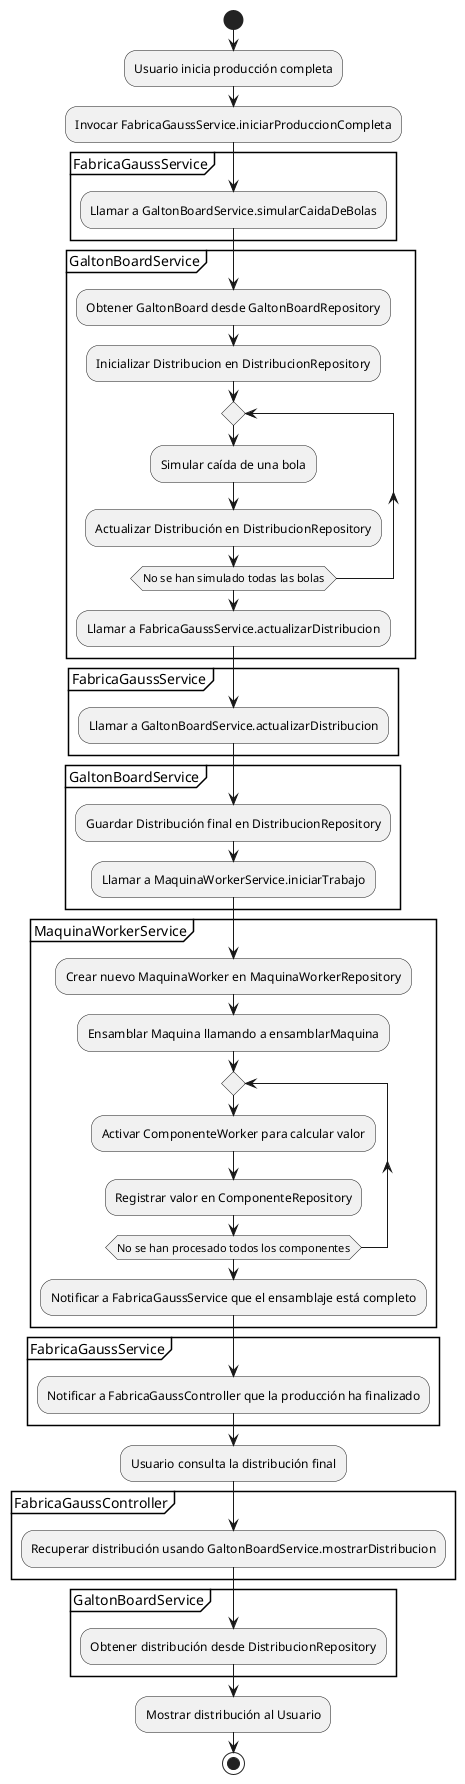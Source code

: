 @startuml
start

:Usuario inicia producción completa;
:Invocar FabricaGaussService.iniciarProduccionCompleta;

partition "FabricaGaussService" {
    :Llamar a GaltonBoardService.simularCaidaDeBolas;
}

partition "GaltonBoardService" {
    :Obtener GaltonBoard desde GaltonBoardRepository;
    :Inicializar Distribucion en DistribucionRepository;

    repeat
        :Simular caída de una bola;
        :Actualizar Distribución en DistribucionRepository;
    repeat while (No se han simulado todas las bolas)

    :Llamar a FabricaGaussService.actualizarDistribucion;
}

partition "FabricaGaussService" {
    :Llamar a GaltonBoardService.actualizarDistribucion;
}

partition "GaltonBoardService" {
    :Guardar Distribución final en DistribucionRepository;
    :Llamar a MaquinaWorkerService.iniciarTrabajo;
}

partition "MaquinaWorkerService" {
    :Crear nuevo MaquinaWorker en MaquinaWorkerRepository;
    :Ensamblar Maquina llamando a ensamblarMaquina;

    repeat
        :Activar ComponenteWorker para calcular valor;
        :Registrar valor en ComponenteRepository;
    repeat while (No se han procesado todos los componentes)

    :Notificar a FabricaGaussService que el ensamblaje está completo;
}

partition "FabricaGaussService" {
    :Notificar a FabricaGaussController que la producción ha finalizado;
}

:Usuario consulta la distribución final;
partition "FabricaGaussController" {
    :Recuperar distribución usando GaltonBoardService.mostrarDistribucion;
}

partition "GaltonBoardService" {
    :Obtener distribución desde DistribucionRepository;
}

:Mostrar distribución al Usuario;

stop
@enduml
